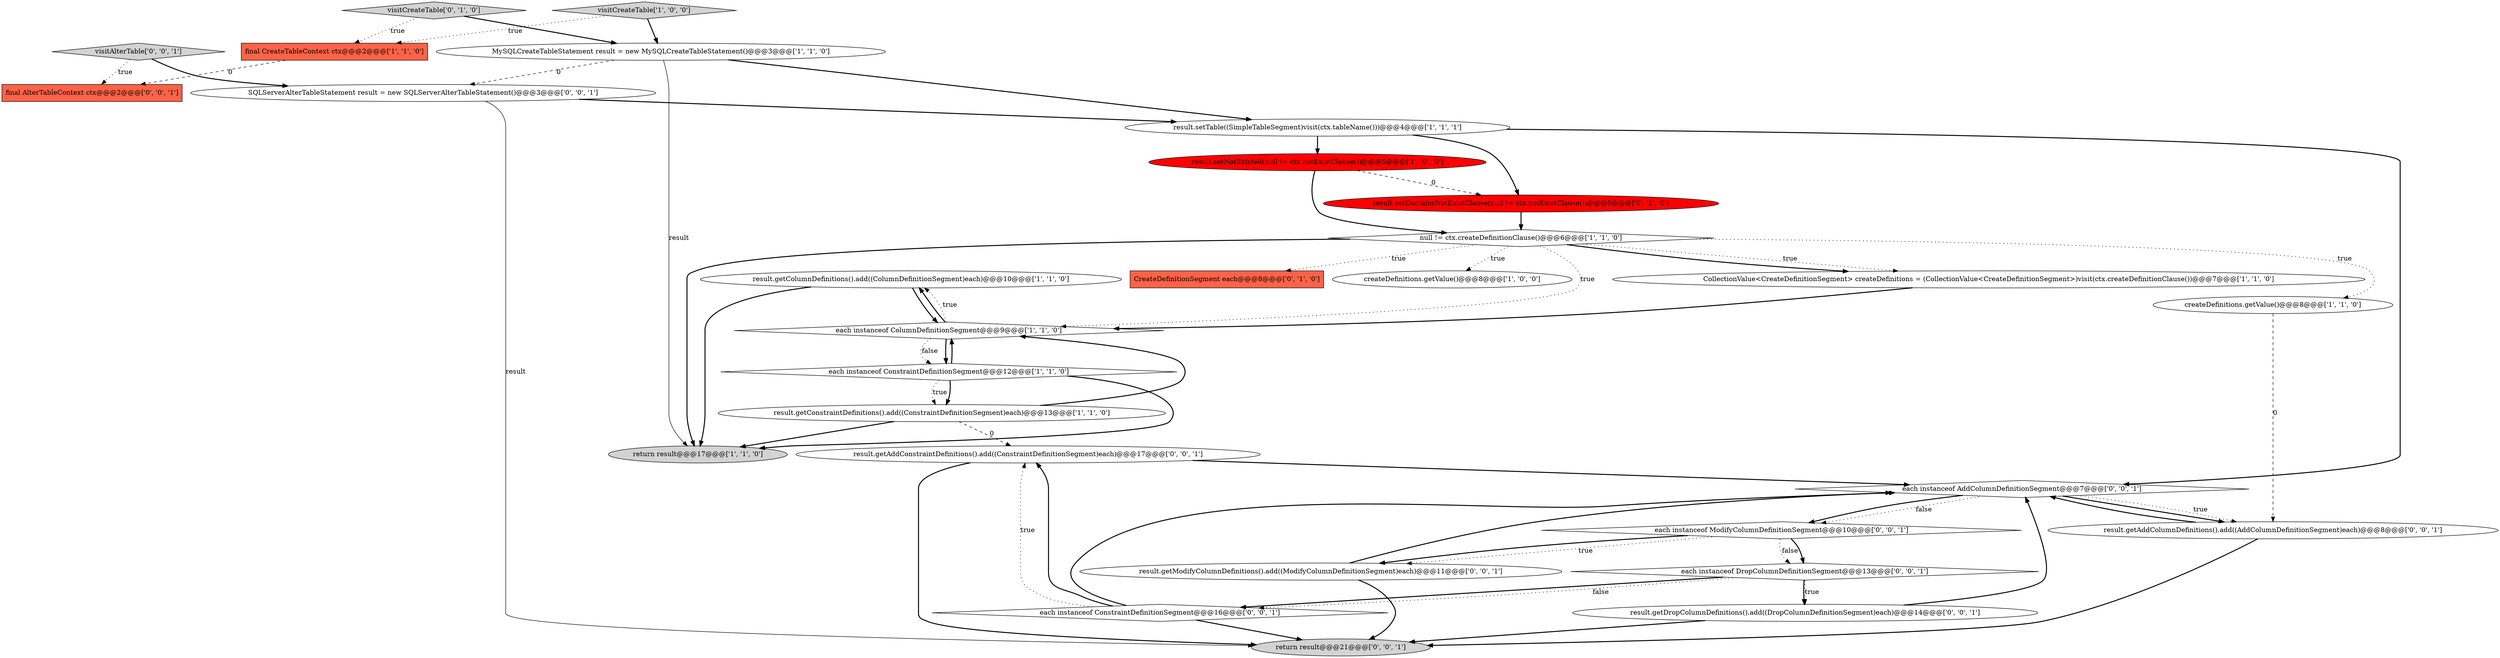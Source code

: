 digraph {
11 [style = filled, label = "return result@@@17@@@['1', '1', '0']", fillcolor = lightgray, shape = ellipse image = "AAA0AAABBB1BBB"];
5 [style = filled, label = "CollectionValue<CreateDefinitionSegment> createDefinitions = (CollectionValue<CreateDefinitionSegment>)visit(ctx.createDefinitionClause())@@@7@@@['1', '1', '0']", fillcolor = white, shape = ellipse image = "AAA0AAABBB1BBB"];
15 [style = filled, label = "result.setContainsNotExistClause(null != ctx.notExistClause())@@@5@@@['0', '1', '0']", fillcolor = red, shape = ellipse image = "AAA1AAABBB2BBB"];
26 [style = filled, label = "visitAlterTable['0', '0', '1']", fillcolor = lightgray, shape = diamond image = "AAA0AAABBB3BBB"];
22 [style = filled, label = "each instanceof ConstraintDefinitionSegment@@@16@@@['0', '0', '1']", fillcolor = white, shape = diamond image = "AAA0AAABBB3BBB"];
18 [style = filled, label = "result.getAddColumnDefinitions().add((AddColumnDefinitionSegment)each)@@@8@@@['0', '0', '1']", fillcolor = white, shape = ellipse image = "AAA0AAABBB3BBB"];
13 [style = filled, label = "result.getColumnDefinitions().add((ColumnDefinitionSegment)each)@@@10@@@['1', '1', '0']", fillcolor = white, shape = ellipse image = "AAA0AAABBB1BBB"];
19 [style = filled, label = "each instanceof AddColumnDefinitionSegment@@@7@@@['0', '0', '1']", fillcolor = white, shape = diamond image = "AAA0AAABBB3BBB"];
8 [style = filled, label = "each instanceof ConstraintDefinitionSegment@@@12@@@['1', '1', '0']", fillcolor = white, shape = diamond image = "AAA0AAABBB1BBB"];
27 [style = filled, label = "SQLServerAlterTableStatement result = new SQLServerAlterTableStatement()@@@3@@@['0', '0', '1']", fillcolor = white, shape = ellipse image = "AAA0AAABBB3BBB"];
23 [style = filled, label = "final AlterTableContext ctx@@@2@@@['0', '0', '1']", fillcolor = tomato, shape = box image = "AAA0AAABBB3BBB"];
12 [style = filled, label = "createDefinitions.getValue()@@@8@@@['1', '1', '0']", fillcolor = white, shape = ellipse image = "AAA0AAABBB1BBB"];
16 [style = filled, label = "visitCreateTable['0', '1', '0']", fillcolor = lightgray, shape = diamond image = "AAA0AAABBB2BBB"];
25 [style = filled, label = "return result@@@21@@@['0', '0', '1']", fillcolor = lightgray, shape = ellipse image = "AAA0AAABBB3BBB"];
14 [style = filled, label = "CreateDefinitionSegment each@@@8@@@['0', '1', '0']", fillcolor = tomato, shape = box image = "AAA0AAABBB2BBB"];
20 [style = filled, label = "result.getDropColumnDefinitions().add((DropColumnDefinitionSegment)each)@@@14@@@['0', '0', '1']", fillcolor = white, shape = ellipse image = "AAA0AAABBB3BBB"];
21 [style = filled, label = "each instanceof ModifyColumnDefinitionSegment@@@10@@@['0', '0', '1']", fillcolor = white, shape = diamond image = "AAA0AAABBB3BBB"];
2 [style = filled, label = "createDefinitions.getValue()@@@8@@@['1', '0', '0']", fillcolor = white, shape = ellipse image = "AAA0AAABBB1BBB"];
24 [style = filled, label = "result.getAddConstraintDefinitions().add((ConstraintDefinitionSegment)each)@@@17@@@['0', '0', '1']", fillcolor = white, shape = ellipse image = "AAA0AAABBB3BBB"];
9 [style = filled, label = "result.setNotExisted(null != ctx.notExistClause())@@@5@@@['1', '0', '0']", fillcolor = red, shape = ellipse image = "AAA1AAABBB1BBB"];
1 [style = filled, label = "result.setTable((SimpleTableSegment)visit(ctx.tableName()))@@@4@@@['1', '1', '1']", fillcolor = white, shape = ellipse image = "AAA0AAABBB1BBB"];
28 [style = filled, label = "result.getModifyColumnDefinitions().add((ModifyColumnDefinitionSegment)each)@@@11@@@['0', '0', '1']", fillcolor = white, shape = ellipse image = "AAA0AAABBB3BBB"];
10 [style = filled, label = "visitCreateTable['1', '0', '0']", fillcolor = lightgray, shape = diamond image = "AAA0AAABBB1BBB"];
0 [style = filled, label = "final CreateTableContext ctx@@@2@@@['1', '1', '0']", fillcolor = tomato, shape = box image = "AAA0AAABBB1BBB"];
3 [style = filled, label = "each instanceof ColumnDefinitionSegment@@@9@@@['1', '1', '0']", fillcolor = white, shape = diamond image = "AAA0AAABBB1BBB"];
7 [style = filled, label = "null != ctx.createDefinitionClause()@@@6@@@['1', '1', '0']", fillcolor = white, shape = diamond image = "AAA0AAABBB1BBB"];
6 [style = filled, label = "result.getConstraintDefinitions().add((ConstraintDefinitionSegment)each)@@@13@@@['1', '1', '0']", fillcolor = white, shape = ellipse image = "AAA0AAABBB1BBB"];
4 [style = filled, label = "MySQLCreateTableStatement result = new MySQLCreateTableStatement()@@@3@@@['1', '1', '0']", fillcolor = white, shape = ellipse image = "AAA0AAABBB1BBB"];
17 [style = filled, label = "each instanceof DropColumnDefinitionSegment@@@13@@@['0', '0', '1']", fillcolor = white, shape = diamond image = "AAA0AAABBB3BBB"];
17->20 [style = dotted, label="true"];
5->3 [style = bold, label=""];
6->3 [style = bold, label=""];
22->25 [style = bold, label=""];
7->2 [style = dotted, label="true"];
27->1 [style = bold, label=""];
7->11 [style = bold, label=""];
19->18 [style = bold, label=""];
24->19 [style = bold, label=""];
7->14 [style = dotted, label="true"];
15->7 [style = bold, label=""];
22->19 [style = bold, label=""];
21->17 [style = dotted, label="false"];
1->15 [style = bold, label=""];
0->23 [style = dashed, label="0"];
8->3 [style = bold, label=""];
19->18 [style = dotted, label="true"];
18->19 [style = bold, label=""];
27->25 [style = solid, label="result"];
4->27 [style = dashed, label="0"];
8->6 [style = bold, label=""];
26->23 [style = dotted, label="true"];
22->24 [style = dotted, label="true"];
9->7 [style = bold, label=""];
17->22 [style = bold, label=""];
20->25 [style = bold, label=""];
13->11 [style = bold, label=""];
3->8 [style = dotted, label="false"];
21->28 [style = dotted, label="true"];
1->9 [style = bold, label=""];
21->28 [style = bold, label=""];
7->12 [style = dotted, label="true"];
7->5 [style = dotted, label="true"];
4->11 [style = solid, label="result"];
26->27 [style = bold, label=""];
17->22 [style = dotted, label="false"];
7->5 [style = bold, label=""];
8->6 [style = dotted, label="true"];
16->0 [style = dotted, label="true"];
13->3 [style = bold, label=""];
7->3 [style = dotted, label="true"];
6->24 [style = dashed, label="0"];
24->25 [style = bold, label=""];
3->8 [style = bold, label=""];
6->11 [style = bold, label=""];
28->19 [style = bold, label=""];
18->25 [style = bold, label=""];
10->4 [style = bold, label=""];
3->13 [style = bold, label=""];
28->25 [style = bold, label=""];
19->21 [style = dotted, label="false"];
10->0 [style = dotted, label="true"];
12->18 [style = dashed, label="0"];
4->1 [style = bold, label=""];
22->24 [style = bold, label=""];
16->4 [style = bold, label=""];
1->19 [style = bold, label=""];
20->19 [style = bold, label=""];
8->11 [style = bold, label=""];
21->17 [style = bold, label=""];
3->13 [style = dotted, label="true"];
9->15 [style = dashed, label="0"];
17->20 [style = bold, label=""];
19->21 [style = bold, label=""];
}
